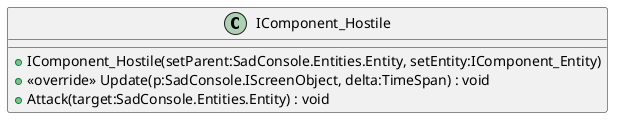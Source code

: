 @startuml
class IComponent_Hostile {
    + IComponent_Hostile(setParent:SadConsole.Entities.Entity, setEntity:IComponent_Entity)
    + <<override>> Update(p:SadConsole.IScreenObject, delta:TimeSpan) : void
    + Attack(target:SadConsole.Entities.Entity) : void
}
@enduml
